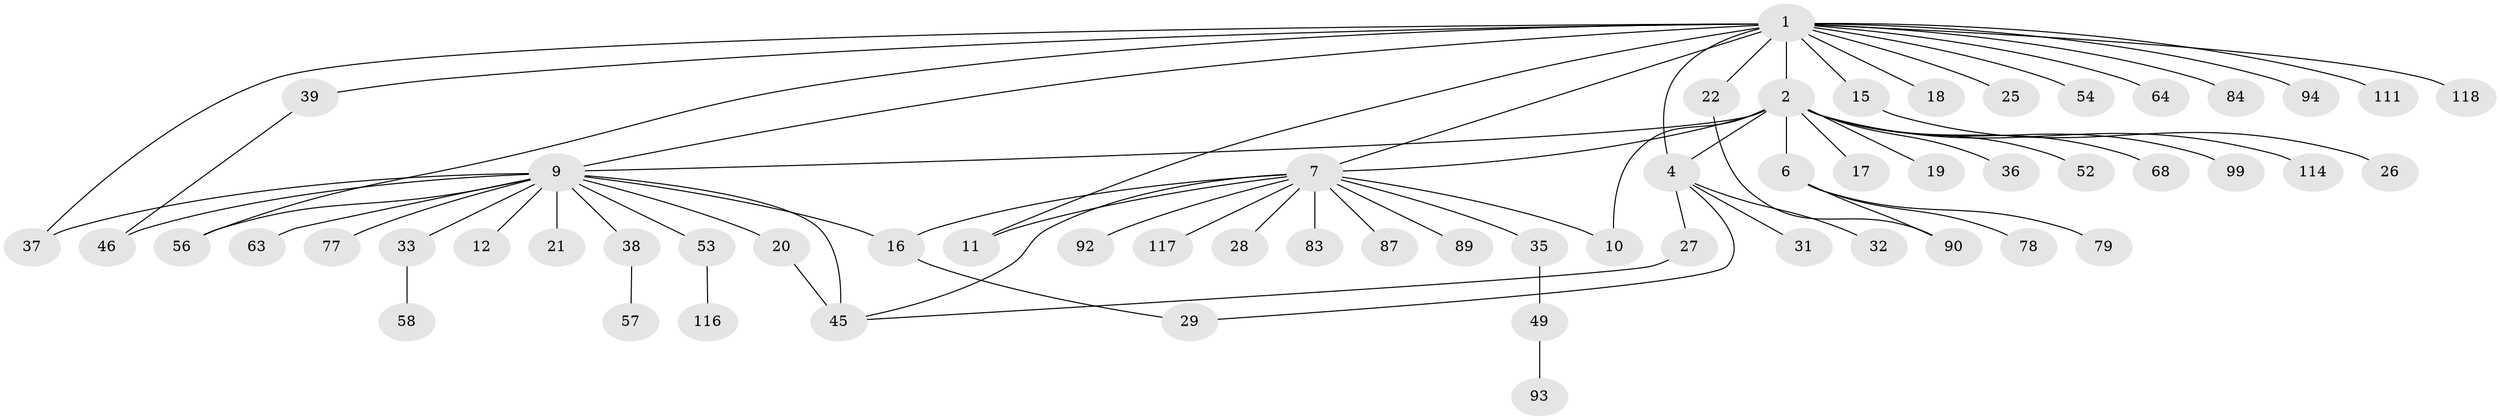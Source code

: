 // original degree distribution, {6: 0.01680672268907563, 17: 0.008403361344537815, 19: 0.008403361344537815, 8: 0.01680672268907563, 5: 0.01680672268907563, 4: 0.04201680672268908, 13: 0.008403361344537815, 3: 0.09243697478991597, 28: 0.008403361344537815, 2: 0.226890756302521, 1: 0.5546218487394958}
// Generated by graph-tools (version 1.1) at 2025/14/03/09/25 04:14:21]
// undirected, 59 vertices, 72 edges
graph export_dot {
graph [start="1"]
  node [color=gray90,style=filled];
  1 [super="+3"];
  2 [super="+5+41+8+65+104+34+47+24"];
  4 [super="+85+43"];
  6;
  7;
  9 [super="+102+48+55+13+69+107+108+106+97+95+96+100"];
  10;
  11 [super="+76"];
  12 [super="+23+75"];
  15 [super="+30"];
  16;
  17;
  18;
  19;
  20;
  21;
  22;
  25 [super="+66+42"];
  26;
  27;
  28;
  29 [super="+98"];
  31;
  32;
  33;
  35 [super="+105+91+101+119"];
  36 [super="+40"];
  37 [super="+115"];
  38;
  39 [super="+62"];
  45 [super="+74+88"];
  46 [super="+61+112+50"];
  49 [super="+59"];
  52;
  53;
  54 [super="+60+72"];
  56;
  57;
  58;
  63;
  64;
  68;
  77;
  78;
  79;
  83;
  84;
  87;
  89;
  90 [super="+103"];
  92;
  93;
  94;
  99;
  111;
  114;
  116;
  117;
  118;
  1 -- 2 [weight=3];
  1 -- 7;
  1 -- 25 [weight=2];
  1 -- 111;
  1 -- 64;
  1 -- 4 [weight=2];
  1 -- 11;
  1 -- 15;
  1 -- 18;
  1 -- 84;
  1 -- 22;
  1 -- 94;
  1 -- 39;
  1 -- 54;
  1 -- 118;
  1 -- 56;
  1 -- 37;
  1 -- 9;
  2 -- 6;
  2 -- 7;
  2 -- 10;
  2 -- 17;
  2 -- 36;
  2 -- 99;
  2 -- 114;
  2 -- 19;
  2 -- 4 [weight=2];
  2 -- 52;
  2 -- 9;
  2 -- 68;
  4 -- 27;
  4 -- 29;
  4 -- 31;
  4 -- 32;
  6 -- 78;
  6 -- 79;
  6 -- 90;
  7 -- 10;
  7 -- 16;
  7 -- 28;
  7 -- 35;
  7 -- 83;
  7 -- 87;
  7 -- 89;
  7 -- 92;
  7 -- 117;
  7 -- 45;
  7 -- 11;
  9 -- 12;
  9 -- 20;
  9 -- 21;
  9 -- 33;
  9 -- 37;
  9 -- 38;
  9 -- 46 [weight=2];
  9 -- 53;
  9 -- 56;
  9 -- 63;
  9 -- 77;
  9 -- 45 [weight=2];
  9 -- 16;
  15 -- 26;
  16 -- 29;
  20 -- 45;
  22 -- 90;
  27 -- 45;
  33 -- 58;
  35 -- 49;
  38 -- 57;
  39 -- 46;
  49 -- 93;
  53 -- 116;
}
